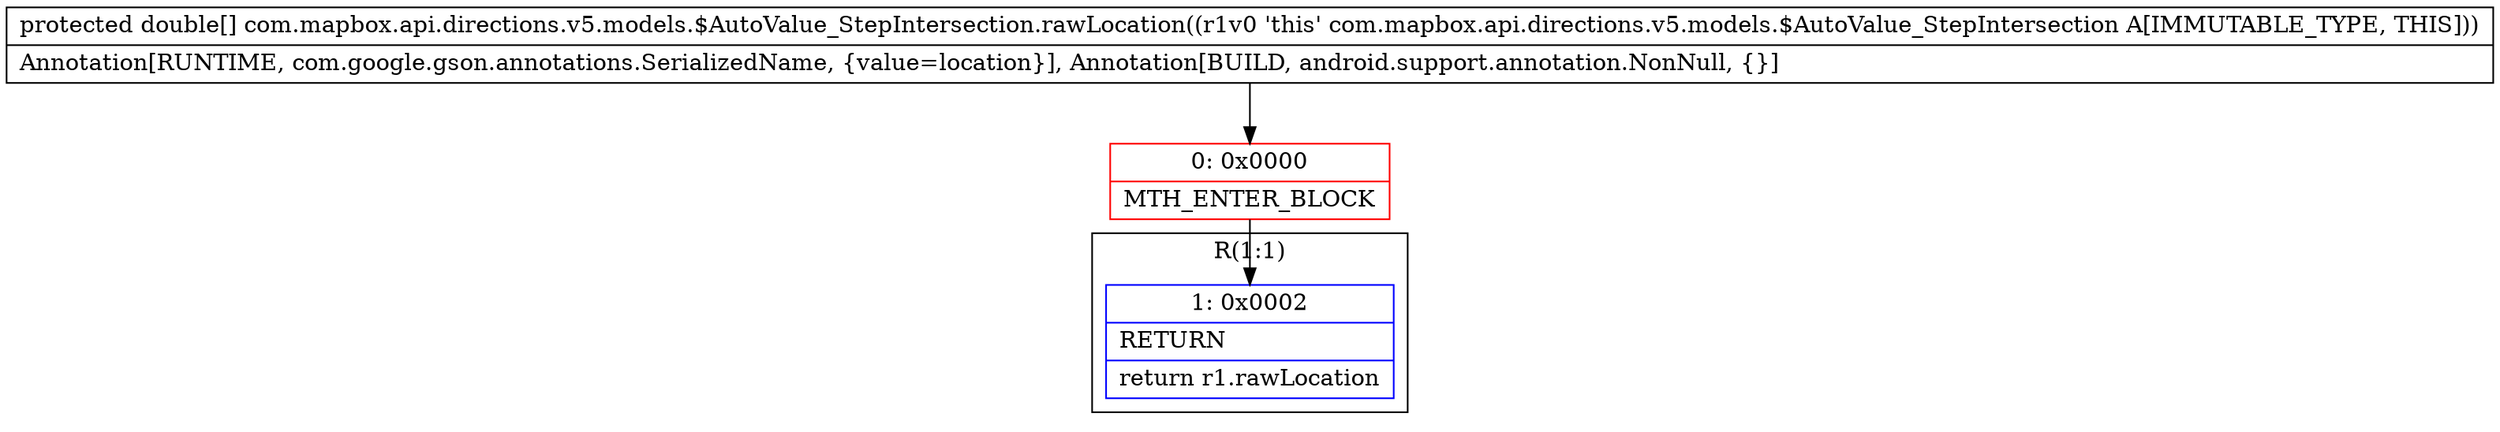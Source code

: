 digraph "CFG forcom.mapbox.api.directions.v5.models.$AutoValue_StepIntersection.rawLocation()[D" {
subgraph cluster_Region_1354316971 {
label = "R(1:1)";
node [shape=record,color=blue];
Node_1 [shape=record,label="{1\:\ 0x0002|RETURN\l|return r1.rawLocation\l}"];
}
Node_0 [shape=record,color=red,label="{0\:\ 0x0000|MTH_ENTER_BLOCK\l}"];
MethodNode[shape=record,label="{protected double[] com.mapbox.api.directions.v5.models.$AutoValue_StepIntersection.rawLocation((r1v0 'this' com.mapbox.api.directions.v5.models.$AutoValue_StepIntersection A[IMMUTABLE_TYPE, THIS]))  | Annotation[RUNTIME, com.google.gson.annotations.SerializedName, \{value=location\}], Annotation[BUILD, android.support.annotation.NonNull, \{\}]\l}"];
MethodNode -> Node_0;
Node_0 -> Node_1;
}

